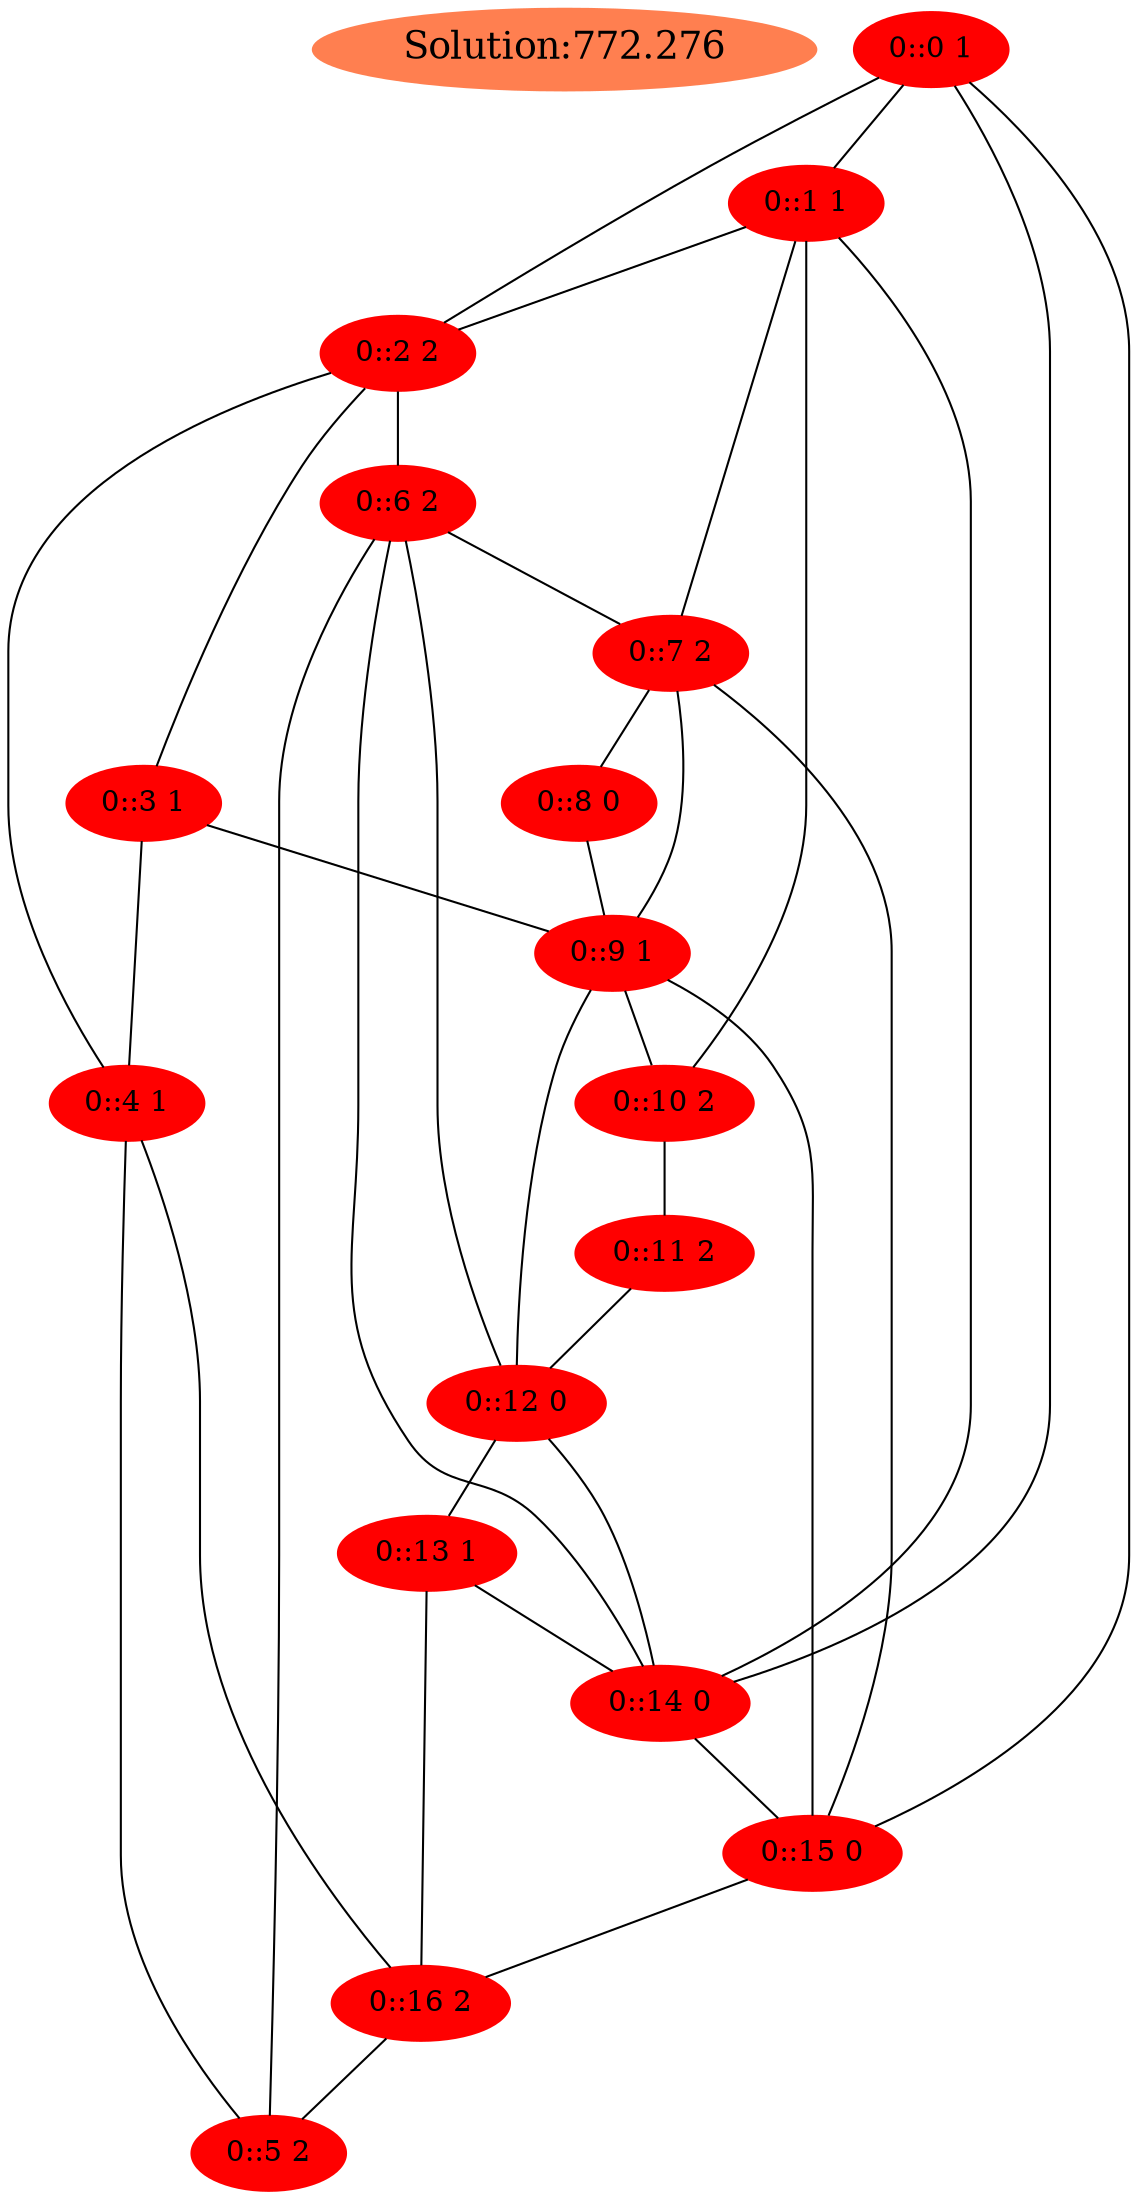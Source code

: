 graph Dump {
node[color=red, fontsize=14, style=filled, shape=oval]
"Solution:772.276" [color=coral, fontsize=18, style=filled, shape=oval]
"0x63b0fc284c30" [label = "0::0 1"]
"0x63b0fc284ce0" [label = "0::1 1"]
"0x63b0fc284e80" [label = "0::2 2"]
"0x63b0fc284fd0" [label = "0::3 1"]
"0x63b0fc285120" [label = "0::4 1"]
"0x63b0fc285280" [label = "0::5 2"]
"0x63b0fc2853e0" [label = "0::6 2"]
"0x63b0fc285520" [label = "0::7 2"]
"0x63b0fc285660" [label = "0::8 0"]
"0x63b0fc285830" [label = "0::9 1"]
"0x63b0fc285a00" [label = "0::10 2"]
"0x63b0fc285b40" [label = "0::11 2"]
"0x63b0fc285c80" [label = "0::12 0"]
"0x63b0fc285dc0" [label = "0::13 1"]
"0x63b0fc285f00" [label = "0::14 0"]
"0x63b0fc286040" [label = "0::15 0"]
"0x63b0fc286180" [label = "0::16 2"]
"0x63b0fc284c30" -- "0x63b0fc284ce0"
"0x63b0fc284ce0" -- "0x63b0fc284e80"
"0x63b0fc284e80" -- "0x63b0fc284fd0"
"0x63b0fc284fd0" -- "0x63b0fc285120"
"0x63b0fc285120" -- "0x63b0fc285280"
"0x63b0fc285280" -- "0x63b0fc2853e0"
"0x63b0fc2853e0" -- "0x63b0fc285520"
"0x63b0fc285520" -- "0x63b0fc285660"
"0x63b0fc285660" -- "0x63b0fc285830"
"0x63b0fc285830" -- "0x63b0fc285a00"
"0x63b0fc285a00" -- "0x63b0fc285b40"
"0x63b0fc285b40" -- "0x63b0fc285c80"
"0x63b0fc285c80" -- "0x63b0fc285dc0"
"0x63b0fc285dc0" -- "0x63b0fc285f00"
"0x63b0fc285f00" -- "0x63b0fc286040"
"0x63b0fc286040" -- "0x63b0fc286180"
"0x63b0fc284c30" -- "0x63b0fc285f00"
"0x63b0fc284c30" -- "0x63b0fc286040"
"0x63b0fc284ce0" -- "0x63b0fc285a00"
"0x63b0fc284ce0" -- "0x63b0fc285f00"
"0x63b0fc284e80" -- "0x63b0fc284c30"
"0x63b0fc284e80" -- "0x63b0fc2853e0"
"0x63b0fc284fd0" -- "0x63b0fc285830"
"0x63b0fc285120" -- "0x63b0fc284e80"
"0x63b0fc285120" -- "0x63b0fc286180"
"0x63b0fc2853e0" -- "0x63b0fc285c80"
"0x63b0fc2853e0" -- "0x63b0fc285f00"
"0x63b0fc285520" -- "0x63b0fc284ce0"
"0x63b0fc285520" -- "0x63b0fc285830"
"0x63b0fc285830" -- "0x63b0fc286040"
"0x63b0fc285c80" -- "0x63b0fc285830"
"0x63b0fc285dc0" -- "0x63b0fc286180"
"0x63b0fc285f00" -- "0x63b0fc285c80"
"0x63b0fc286040" -- "0x63b0fc285520"
"0x63b0fc286180" -- "0x63b0fc285280"
}
